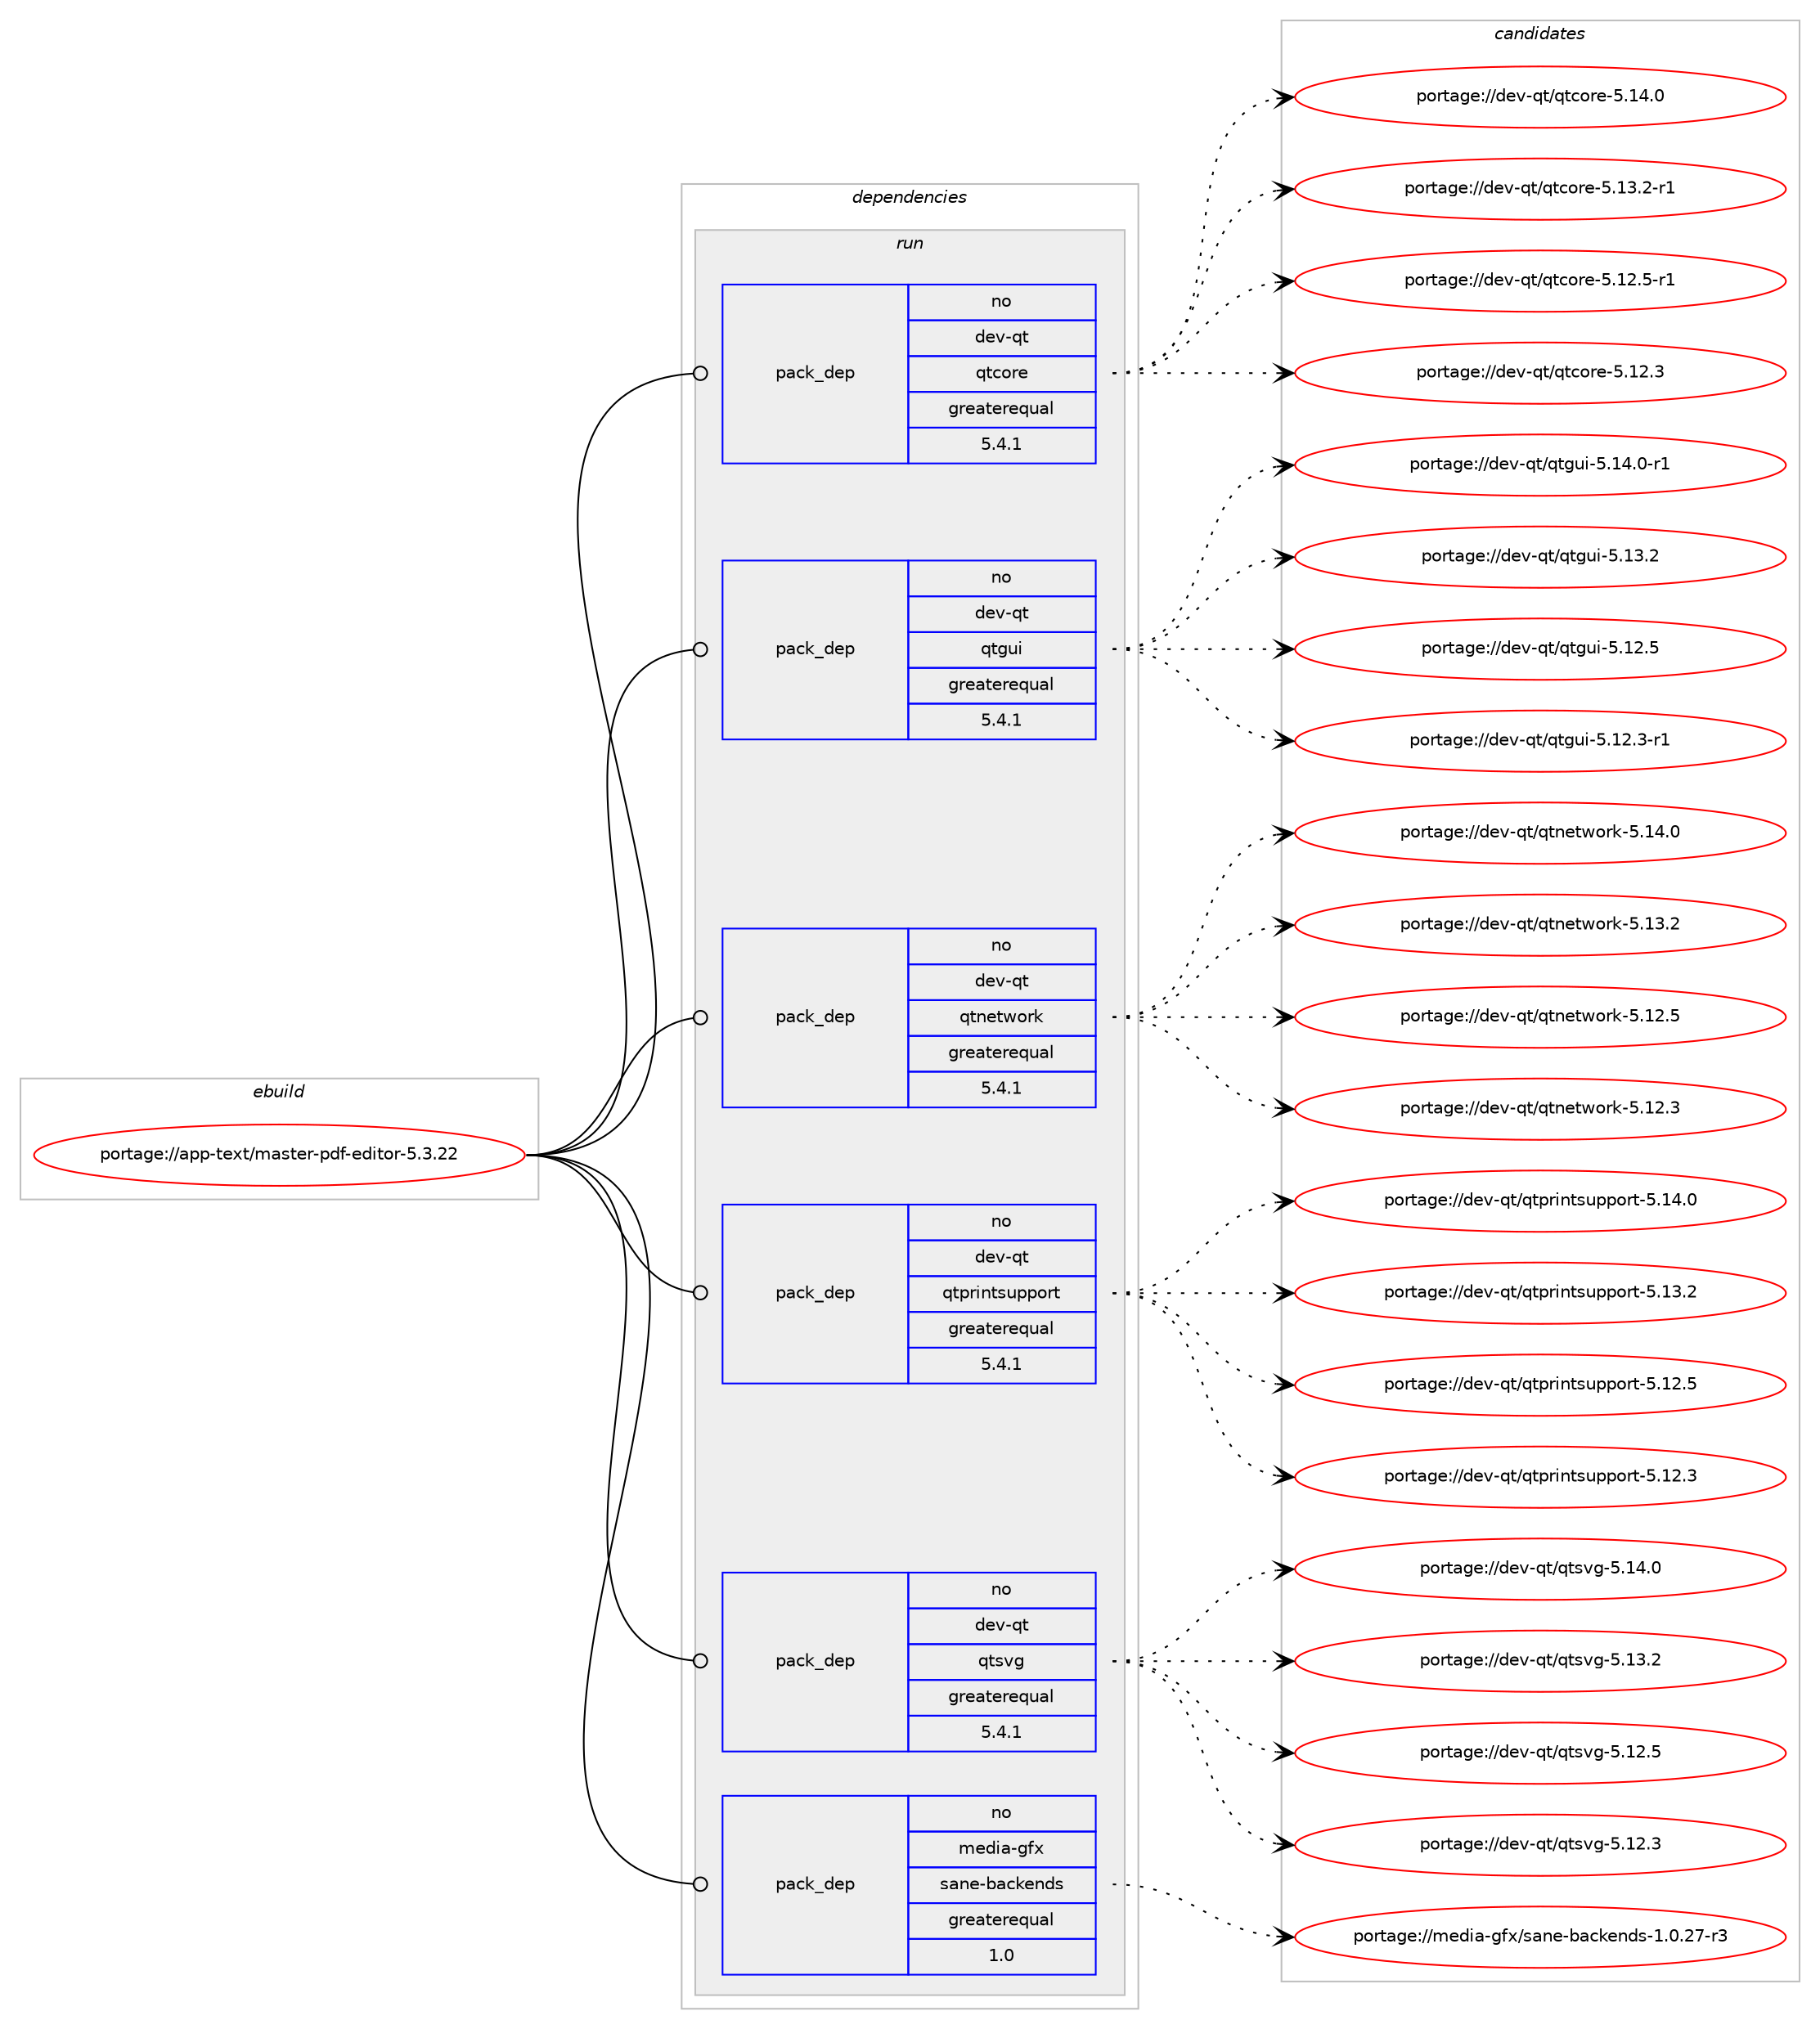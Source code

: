 digraph prolog {

# *************
# Graph options
# *************

newrank=true;
concentrate=true;
compound=true;
graph [rankdir=LR,fontname=Helvetica,fontsize=10,ranksep=1.5];#, ranksep=2.5, nodesep=0.2];
edge  [arrowhead=vee];
node  [fontname=Helvetica,fontsize=10];

# **********
# The ebuild
# **********

subgraph cluster_leftcol {
color=gray;
rank=same;
label=<<i>ebuild</i>>;
id [label="portage://app-text/master-pdf-editor-5.3.22", color=red, width=4, href="../app-text/master-pdf-editor-5.3.22.svg"];
}

# ****************
# The dependencies
# ****************

subgraph cluster_midcol {
color=gray;
label=<<i>dependencies</i>>;
subgraph cluster_compile {
fillcolor="#eeeeee";
style=filled;
label=<<i>compile</i>>;
}
subgraph cluster_compileandrun {
fillcolor="#eeeeee";
style=filled;
label=<<i>compile and run</i>>;
}
subgraph cluster_run {
fillcolor="#eeeeee";
style=filled;
label=<<i>run</i>>;
subgraph pack448003 {
dependency596063 [label=<<TABLE BORDER="0" CELLBORDER="1" CELLSPACING="0" CELLPADDING="4" WIDTH="220"><TR><TD ROWSPAN="6" CELLPADDING="30">pack_dep</TD></TR><TR><TD WIDTH="110">no</TD></TR><TR><TD>dev-qt</TD></TR><TR><TD>qtcore</TD></TR><TR><TD>greaterequal</TD></TR><TR><TD>5.4.1</TD></TR></TABLE>>, shape=none, color=blue];
}
id:e -> dependency596063:w [weight=20,style="solid",arrowhead="odot"];
subgraph pack448004 {
dependency596064 [label=<<TABLE BORDER="0" CELLBORDER="1" CELLSPACING="0" CELLPADDING="4" WIDTH="220"><TR><TD ROWSPAN="6" CELLPADDING="30">pack_dep</TD></TR><TR><TD WIDTH="110">no</TD></TR><TR><TD>dev-qt</TD></TR><TR><TD>qtgui</TD></TR><TR><TD>greaterequal</TD></TR><TR><TD>5.4.1</TD></TR></TABLE>>, shape=none, color=blue];
}
id:e -> dependency596064:w [weight=20,style="solid",arrowhead="odot"];
subgraph pack448005 {
dependency596065 [label=<<TABLE BORDER="0" CELLBORDER="1" CELLSPACING="0" CELLPADDING="4" WIDTH="220"><TR><TD ROWSPAN="6" CELLPADDING="30">pack_dep</TD></TR><TR><TD WIDTH="110">no</TD></TR><TR><TD>dev-qt</TD></TR><TR><TD>qtnetwork</TD></TR><TR><TD>greaterequal</TD></TR><TR><TD>5.4.1</TD></TR></TABLE>>, shape=none, color=blue];
}
id:e -> dependency596065:w [weight=20,style="solid",arrowhead="odot"];
subgraph pack448006 {
dependency596066 [label=<<TABLE BORDER="0" CELLBORDER="1" CELLSPACING="0" CELLPADDING="4" WIDTH="220"><TR><TD ROWSPAN="6" CELLPADDING="30">pack_dep</TD></TR><TR><TD WIDTH="110">no</TD></TR><TR><TD>dev-qt</TD></TR><TR><TD>qtprintsupport</TD></TR><TR><TD>greaterequal</TD></TR><TR><TD>5.4.1</TD></TR></TABLE>>, shape=none, color=blue];
}
id:e -> dependency596066:w [weight=20,style="solid",arrowhead="odot"];
subgraph pack448007 {
dependency596067 [label=<<TABLE BORDER="0" CELLBORDER="1" CELLSPACING="0" CELLPADDING="4" WIDTH="220"><TR><TD ROWSPAN="6" CELLPADDING="30">pack_dep</TD></TR><TR><TD WIDTH="110">no</TD></TR><TR><TD>dev-qt</TD></TR><TR><TD>qtsvg</TD></TR><TR><TD>greaterequal</TD></TR><TR><TD>5.4.1</TD></TR></TABLE>>, shape=none, color=blue];
}
id:e -> dependency596067:w [weight=20,style="solid",arrowhead="odot"];
subgraph pack448008 {
dependency596068 [label=<<TABLE BORDER="0" CELLBORDER="1" CELLSPACING="0" CELLPADDING="4" WIDTH="220"><TR><TD ROWSPAN="6" CELLPADDING="30">pack_dep</TD></TR><TR><TD WIDTH="110">no</TD></TR><TR><TD>media-gfx</TD></TR><TR><TD>sane-backends</TD></TR><TR><TD>greaterequal</TD></TR><TR><TD>1.0</TD></TR></TABLE>>, shape=none, color=blue];
}
id:e -> dependency596068:w [weight=20,style="solid",arrowhead="odot"];
}
}

# **************
# The candidates
# **************

subgraph cluster_choices {
rank=same;
color=gray;
label=<<i>candidates</i>>;

subgraph choice448003 {
color=black;
nodesep=1;
choice10010111845113116471131169911111410145534649524648 [label="portage://dev-qt/qtcore-5.14.0", color=red, width=4,href="../dev-qt/qtcore-5.14.0.svg"];
choice100101118451131164711311699111114101455346495146504511449 [label="portage://dev-qt/qtcore-5.13.2-r1", color=red, width=4,href="../dev-qt/qtcore-5.13.2-r1.svg"];
choice100101118451131164711311699111114101455346495046534511449 [label="portage://dev-qt/qtcore-5.12.5-r1", color=red, width=4,href="../dev-qt/qtcore-5.12.5-r1.svg"];
choice10010111845113116471131169911111410145534649504651 [label="portage://dev-qt/qtcore-5.12.3", color=red, width=4,href="../dev-qt/qtcore-5.12.3.svg"];
dependency596063:e -> choice10010111845113116471131169911111410145534649524648:w [style=dotted,weight="100"];
dependency596063:e -> choice100101118451131164711311699111114101455346495146504511449:w [style=dotted,weight="100"];
dependency596063:e -> choice100101118451131164711311699111114101455346495046534511449:w [style=dotted,weight="100"];
dependency596063:e -> choice10010111845113116471131169911111410145534649504651:w [style=dotted,weight="100"];
}
subgraph choice448004 {
color=black;
nodesep=1;
choice1001011184511311647113116103117105455346495246484511449 [label="portage://dev-qt/qtgui-5.14.0-r1", color=red, width=4,href="../dev-qt/qtgui-5.14.0-r1.svg"];
choice100101118451131164711311610311710545534649514650 [label="portage://dev-qt/qtgui-5.13.2", color=red, width=4,href="../dev-qt/qtgui-5.13.2.svg"];
choice100101118451131164711311610311710545534649504653 [label="portage://dev-qt/qtgui-5.12.5", color=red, width=4,href="../dev-qt/qtgui-5.12.5.svg"];
choice1001011184511311647113116103117105455346495046514511449 [label="portage://dev-qt/qtgui-5.12.3-r1", color=red, width=4,href="../dev-qt/qtgui-5.12.3-r1.svg"];
dependency596064:e -> choice1001011184511311647113116103117105455346495246484511449:w [style=dotted,weight="100"];
dependency596064:e -> choice100101118451131164711311610311710545534649514650:w [style=dotted,weight="100"];
dependency596064:e -> choice100101118451131164711311610311710545534649504653:w [style=dotted,weight="100"];
dependency596064:e -> choice1001011184511311647113116103117105455346495046514511449:w [style=dotted,weight="100"];
}
subgraph choice448005 {
color=black;
nodesep=1;
choice100101118451131164711311611010111611911111410745534649524648 [label="portage://dev-qt/qtnetwork-5.14.0", color=red, width=4,href="../dev-qt/qtnetwork-5.14.0.svg"];
choice100101118451131164711311611010111611911111410745534649514650 [label="portage://dev-qt/qtnetwork-5.13.2", color=red, width=4,href="../dev-qt/qtnetwork-5.13.2.svg"];
choice100101118451131164711311611010111611911111410745534649504653 [label="portage://dev-qt/qtnetwork-5.12.5", color=red, width=4,href="../dev-qt/qtnetwork-5.12.5.svg"];
choice100101118451131164711311611010111611911111410745534649504651 [label="portage://dev-qt/qtnetwork-5.12.3", color=red, width=4,href="../dev-qt/qtnetwork-5.12.3.svg"];
dependency596065:e -> choice100101118451131164711311611010111611911111410745534649524648:w [style=dotted,weight="100"];
dependency596065:e -> choice100101118451131164711311611010111611911111410745534649514650:w [style=dotted,weight="100"];
dependency596065:e -> choice100101118451131164711311611010111611911111410745534649504653:w [style=dotted,weight="100"];
dependency596065:e -> choice100101118451131164711311611010111611911111410745534649504651:w [style=dotted,weight="100"];
}
subgraph choice448006 {
color=black;
nodesep=1;
choice100101118451131164711311611211410511011611511711211211111411645534649524648 [label="portage://dev-qt/qtprintsupport-5.14.0", color=red, width=4,href="../dev-qt/qtprintsupport-5.14.0.svg"];
choice100101118451131164711311611211410511011611511711211211111411645534649514650 [label="portage://dev-qt/qtprintsupport-5.13.2", color=red, width=4,href="../dev-qt/qtprintsupport-5.13.2.svg"];
choice100101118451131164711311611211410511011611511711211211111411645534649504653 [label="portage://dev-qt/qtprintsupport-5.12.5", color=red, width=4,href="../dev-qt/qtprintsupport-5.12.5.svg"];
choice100101118451131164711311611211410511011611511711211211111411645534649504651 [label="portage://dev-qt/qtprintsupport-5.12.3", color=red, width=4,href="../dev-qt/qtprintsupport-5.12.3.svg"];
dependency596066:e -> choice100101118451131164711311611211410511011611511711211211111411645534649524648:w [style=dotted,weight="100"];
dependency596066:e -> choice100101118451131164711311611211410511011611511711211211111411645534649514650:w [style=dotted,weight="100"];
dependency596066:e -> choice100101118451131164711311611211410511011611511711211211111411645534649504653:w [style=dotted,weight="100"];
dependency596066:e -> choice100101118451131164711311611211410511011611511711211211111411645534649504651:w [style=dotted,weight="100"];
}
subgraph choice448007 {
color=black;
nodesep=1;
choice100101118451131164711311611511810345534649524648 [label="portage://dev-qt/qtsvg-5.14.0", color=red, width=4,href="../dev-qt/qtsvg-5.14.0.svg"];
choice100101118451131164711311611511810345534649514650 [label="portage://dev-qt/qtsvg-5.13.2", color=red, width=4,href="../dev-qt/qtsvg-5.13.2.svg"];
choice100101118451131164711311611511810345534649504653 [label="portage://dev-qt/qtsvg-5.12.5", color=red, width=4,href="../dev-qt/qtsvg-5.12.5.svg"];
choice100101118451131164711311611511810345534649504651 [label="portage://dev-qt/qtsvg-5.12.3", color=red, width=4,href="../dev-qt/qtsvg-5.12.3.svg"];
dependency596067:e -> choice100101118451131164711311611511810345534649524648:w [style=dotted,weight="100"];
dependency596067:e -> choice100101118451131164711311611511810345534649514650:w [style=dotted,weight="100"];
dependency596067:e -> choice100101118451131164711311611511810345534649504653:w [style=dotted,weight="100"];
dependency596067:e -> choice100101118451131164711311611511810345534649504651:w [style=dotted,weight="100"];
}
subgraph choice448008 {
color=black;
nodesep=1;
choice1091011001059745103102120471159711010145989799107101110100115454946484650554511451 [label="portage://media-gfx/sane-backends-1.0.27-r3", color=red, width=4,href="../media-gfx/sane-backends-1.0.27-r3.svg"];
dependency596068:e -> choice1091011001059745103102120471159711010145989799107101110100115454946484650554511451:w [style=dotted,weight="100"];
}
}

}
